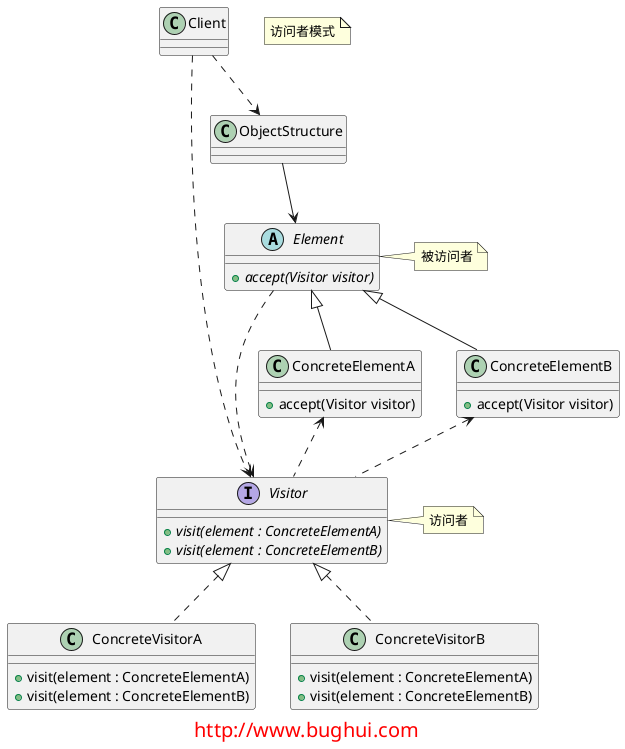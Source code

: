 @startuml

note "访问者模式" as name

abstract class Element{
    + {abstract} accept(Visitor visitor)
}

note right of Element : 被访问者

class ConcreteElementA{
    + accept(Visitor visitor)
}

class ConcreteElementB{
    + accept(Visitor visitor)
}

interface Visitor{
    + {abstract} visit(element : ConcreteElementA)
    + {abstract} visit(element : ConcreteElementB)
}

note right of Visitor : 访问者

class ConcreteVisitorA{
    + visit(element : ConcreteElementA)
    + visit(element : ConcreteElementB)
}

class ConcreteVisitorB{
    + visit(element : ConcreteElementA)
    + visit(element : ConcreteElementB)
}

class ObjectStructure{

}

Element <|-- ConcreteElementA
Element <|-- ConcreteElementB
Visitor <|.. ConcreteVisitorA
Visitor <|.. ConcreteVisitorB
ObjectStructure --> Element
Element ..> Visitor
ConcreteElementA <.. Visitor
ConcreteElementB <.. Visitor


Client ..> ObjectStructure
Client ..> Visitor

footer
<font size="20" color="red">http://www.bughui.com</font>
endfooter

@enduml